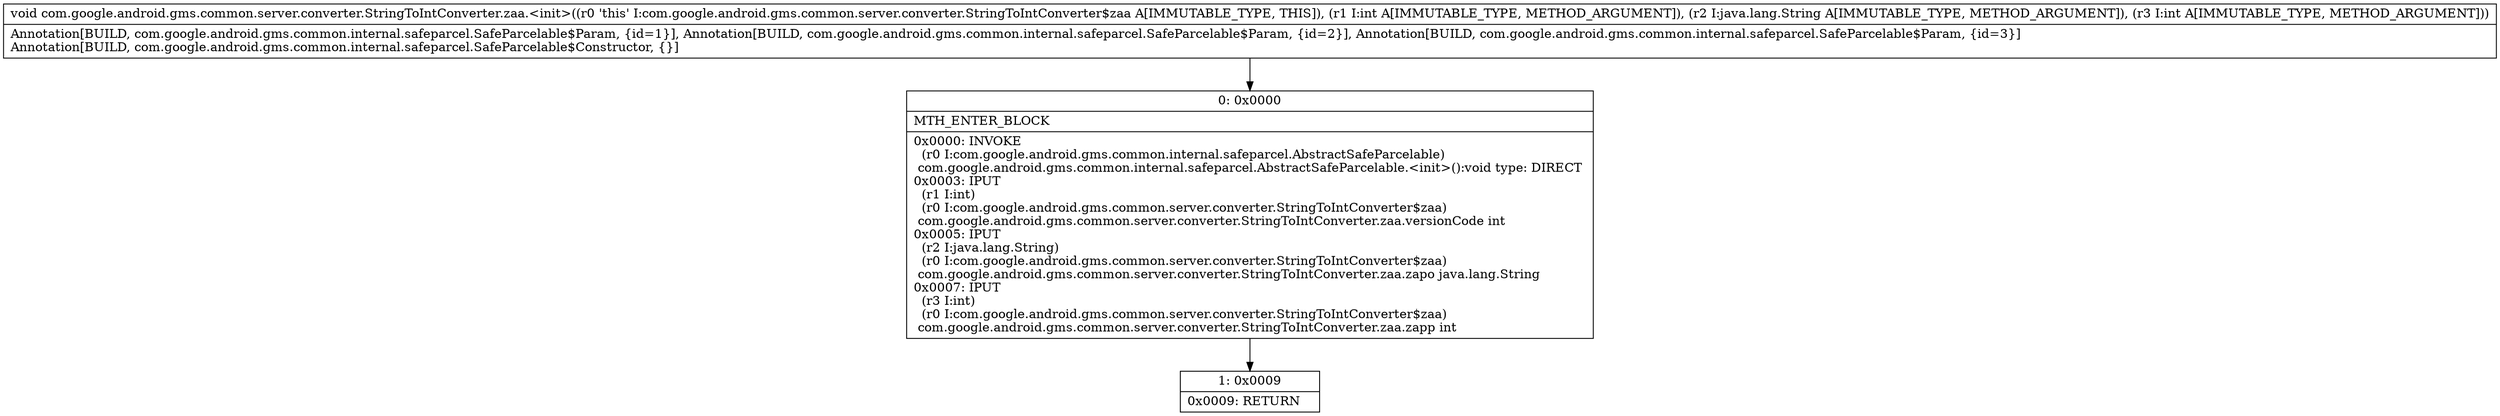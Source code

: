 digraph "CFG forcom.google.android.gms.common.server.converter.StringToIntConverter.zaa.\<init\>(ILjava\/lang\/String;I)V" {
Node_0 [shape=record,label="{0\:\ 0x0000|MTH_ENTER_BLOCK\l|0x0000: INVOKE  \l  (r0 I:com.google.android.gms.common.internal.safeparcel.AbstractSafeParcelable)\l com.google.android.gms.common.internal.safeparcel.AbstractSafeParcelable.\<init\>():void type: DIRECT \l0x0003: IPUT  \l  (r1 I:int)\l  (r0 I:com.google.android.gms.common.server.converter.StringToIntConverter$zaa)\l com.google.android.gms.common.server.converter.StringToIntConverter.zaa.versionCode int \l0x0005: IPUT  \l  (r2 I:java.lang.String)\l  (r0 I:com.google.android.gms.common.server.converter.StringToIntConverter$zaa)\l com.google.android.gms.common.server.converter.StringToIntConverter.zaa.zapo java.lang.String \l0x0007: IPUT  \l  (r3 I:int)\l  (r0 I:com.google.android.gms.common.server.converter.StringToIntConverter$zaa)\l com.google.android.gms.common.server.converter.StringToIntConverter.zaa.zapp int \l}"];
Node_1 [shape=record,label="{1\:\ 0x0009|0x0009: RETURN   \l}"];
MethodNode[shape=record,label="{void com.google.android.gms.common.server.converter.StringToIntConverter.zaa.\<init\>((r0 'this' I:com.google.android.gms.common.server.converter.StringToIntConverter$zaa A[IMMUTABLE_TYPE, THIS]), (r1 I:int A[IMMUTABLE_TYPE, METHOD_ARGUMENT]), (r2 I:java.lang.String A[IMMUTABLE_TYPE, METHOD_ARGUMENT]), (r3 I:int A[IMMUTABLE_TYPE, METHOD_ARGUMENT]))  | Annotation[BUILD, com.google.android.gms.common.internal.safeparcel.SafeParcelable$Param, \{id=1\}], Annotation[BUILD, com.google.android.gms.common.internal.safeparcel.SafeParcelable$Param, \{id=2\}], Annotation[BUILD, com.google.android.gms.common.internal.safeparcel.SafeParcelable$Param, \{id=3\}]\lAnnotation[BUILD, com.google.android.gms.common.internal.safeparcel.SafeParcelable$Constructor, \{\}]\l}"];
MethodNode -> Node_0;
Node_0 -> Node_1;
}

